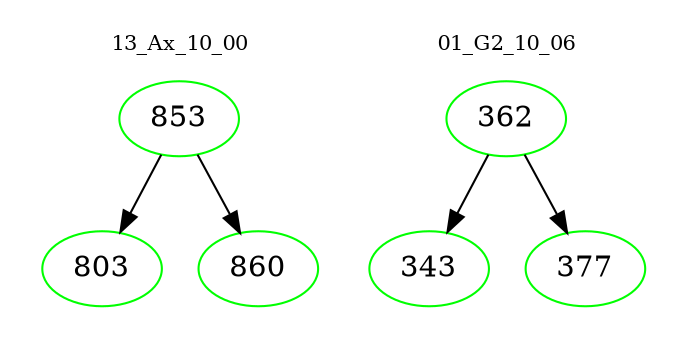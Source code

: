 digraph{
subgraph cluster_0 {
color = white
label = "13_Ax_10_00";
fontsize=10;
T0_853 [label="853", color="green"]
T0_853 -> T0_803 [color="black"]
T0_803 [label="803", color="green"]
T0_853 -> T0_860 [color="black"]
T0_860 [label="860", color="green"]
}
subgraph cluster_1 {
color = white
label = "01_G2_10_06";
fontsize=10;
T1_362 [label="362", color="green"]
T1_362 -> T1_343 [color="black"]
T1_343 [label="343", color="green"]
T1_362 -> T1_377 [color="black"]
T1_377 [label="377", color="green"]
}
}
